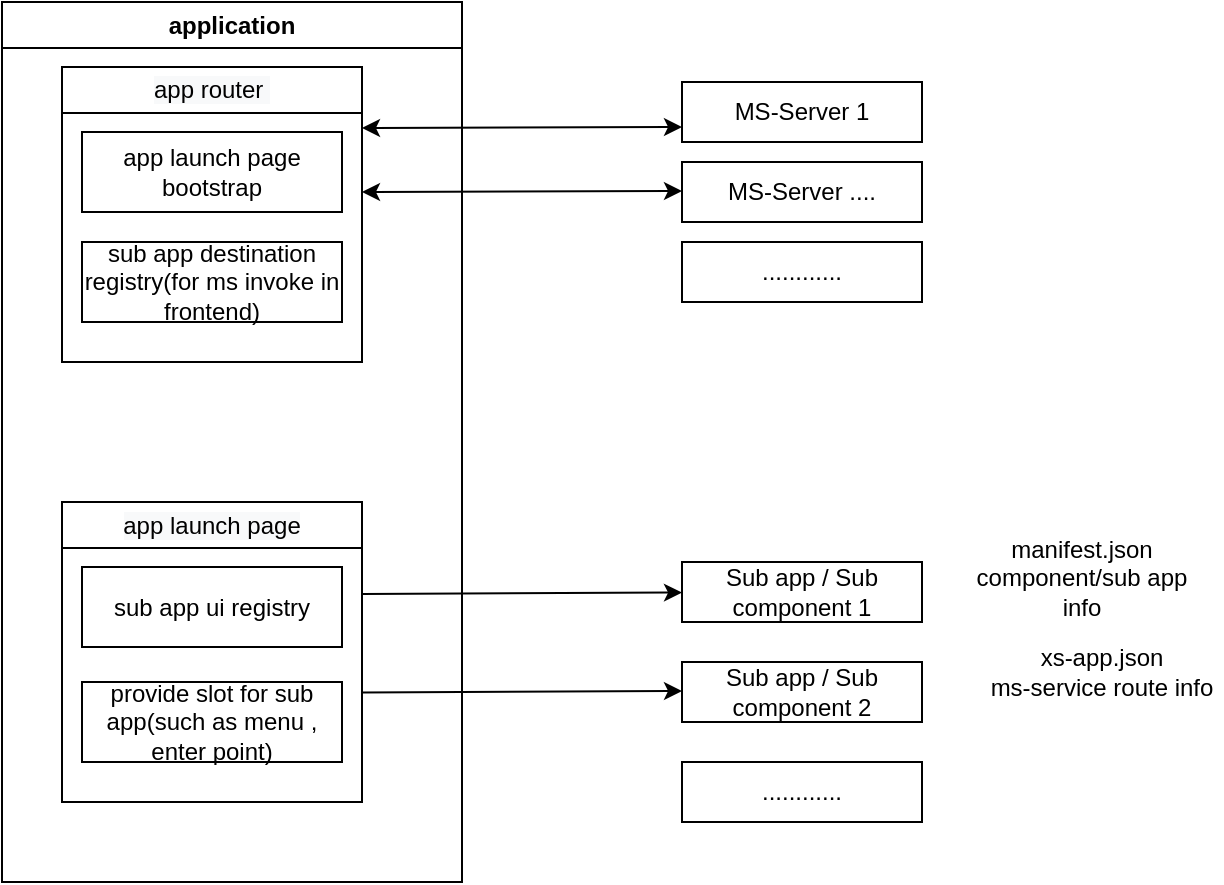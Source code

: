 <mxfile version="14.5.3" type="github">
  <diagram id="prtHgNgQTEPvFCAcTncT" name="Page-1">
    <mxGraphModel dx="1186" dy="678" grid="1" gridSize="10" guides="1" tooltips="1" connect="1" arrows="1" fold="1" page="1" pageScale="1" pageWidth="827" pageHeight="1169" math="0" shadow="0">
      <root>
        <mxCell id="0" />
        <mxCell id="1" parent="0" />
        <mxCell id="YYawzCJaXFo9MmSvKnX5-35" value="application" style="swimlane;html=1;fillColor=#ffffff;whiteSpace=wrap" vertex="1" parent="1">
          <mxGeometry x="40" y="60" width="230" height="440" as="geometry">
            <mxRectangle x="60" y="420" width="100" height="23" as="alternateBounds" />
          </mxGeometry>
        </mxCell>
        <mxCell id="YYawzCJaXFo9MmSvKnX5-38" value="&lt;meta charset=&quot;utf-8&quot;&gt;&lt;span style=&quot;color: rgb(0, 0, 0); font-family: helvetica; font-size: 12px; font-style: normal; font-weight: 400; letter-spacing: normal; text-align: center; text-indent: 0px; text-transform: none; word-spacing: 0px; background-color: rgb(248, 249, 250); display: inline; float: none;&quot;&gt;app router&amp;nbsp;&lt;/span&gt;" style="swimlane;html=1;fillColor=#ffffff;whiteSpace=wrap" vertex="1" parent="YYawzCJaXFo9MmSvKnX5-35">
          <mxGeometry x="30" y="32.5" width="150" height="147.5" as="geometry" />
        </mxCell>
        <mxCell id="YYawzCJaXFo9MmSvKnX5-37" value="app launch page bootstrap" style="whiteSpace=wrap;html=1;" vertex="1" parent="YYawzCJaXFo9MmSvKnX5-38">
          <mxGeometry x="10" y="32.5" width="130" height="40" as="geometry" />
        </mxCell>
        <mxCell id="YYawzCJaXFo9MmSvKnX5-44" value="sub app destination registry(for ms invoke in frontend)" style="whiteSpace=wrap;html=1;" vertex="1" parent="YYawzCJaXFo9MmSvKnX5-38">
          <mxGeometry x="10" y="87.5" width="130" height="40" as="geometry" />
        </mxCell>
        <mxCell id="YYawzCJaXFo9MmSvKnX5-39" value="&lt;span style=&quot;color: rgb(0 , 0 , 0) ; font-family: &amp;#34;helvetica&amp;#34; ; font-size: 12px ; font-style: normal ; font-weight: 400 ; letter-spacing: normal ; text-align: center ; text-indent: 0px ; text-transform: none ; word-spacing: 0px ; background-color: rgb(248 , 249 , 250) ; display: inline ; float: none&quot;&gt;app launch page&lt;/span&gt;" style="swimlane;html=1;fillColor=#ffffff;whiteSpace=wrap" vertex="1" parent="YYawzCJaXFo9MmSvKnX5-35">
          <mxGeometry x="30" y="250" width="150" height="150" as="geometry">
            <mxRectangle x="30" y="130" width="120" height="23" as="alternateBounds" />
          </mxGeometry>
        </mxCell>
        <mxCell id="YYawzCJaXFo9MmSvKnX5-40" value="sub app ui registry" style="whiteSpace=wrap;html=1;" vertex="1" parent="YYawzCJaXFo9MmSvKnX5-39">
          <mxGeometry x="10" y="32.5" width="130" height="40" as="geometry" />
        </mxCell>
        <mxCell id="YYawzCJaXFo9MmSvKnX5-45" value="provide slot for sub app(such as menu , enter point)" style="whiteSpace=wrap;html=1;" vertex="1" parent="YYawzCJaXFo9MmSvKnX5-39">
          <mxGeometry x="10" y="90" width="130" height="40" as="geometry" />
        </mxCell>
        <mxCell id="YYawzCJaXFo9MmSvKnX5-60" value="MS-Server 1" style="rounded=0;whiteSpace=wrap;html=1;" vertex="1" parent="1">
          <mxGeometry x="380" y="100" width="120" height="30" as="geometry" />
        </mxCell>
        <mxCell id="YYawzCJaXFo9MmSvKnX5-67" value="" style="endArrow=classic;startArrow=classic;html=1;entryX=0;entryY=0.75;entryDx=0;entryDy=0;" edge="1" parent="1" target="YYawzCJaXFo9MmSvKnX5-60">
          <mxGeometry width="50" height="50" relative="1" as="geometry">
            <mxPoint x="220" y="123" as="sourcePoint" />
            <mxPoint x="340" y="120" as="targetPoint" />
          </mxGeometry>
        </mxCell>
        <mxCell id="YYawzCJaXFo9MmSvKnX5-68" value="MS-Server ...." style="rounded=0;whiteSpace=wrap;html=1;" vertex="1" parent="1">
          <mxGeometry x="380" y="140" width="120" height="30" as="geometry" />
        </mxCell>
        <mxCell id="YYawzCJaXFo9MmSvKnX5-69" value="" style="endArrow=classic;startArrow=classic;html=1;entryX=0;entryY=0.75;entryDx=0;entryDy=0;" edge="1" parent="1">
          <mxGeometry width="50" height="50" relative="1" as="geometry">
            <mxPoint x="220" y="155" as="sourcePoint" />
            <mxPoint x="380" y="154.5" as="targetPoint" />
          </mxGeometry>
        </mxCell>
        <mxCell id="YYawzCJaXFo9MmSvKnX5-70" value="Sub app / Sub component 1" style="rounded=0;whiteSpace=wrap;html=1;" vertex="1" parent="1">
          <mxGeometry x="380" y="340" width="120" height="30" as="geometry" />
        </mxCell>
        <mxCell id="YYawzCJaXFo9MmSvKnX5-72" value="Sub app / Sub component 2" style="rounded=0;whiteSpace=wrap;html=1;" vertex="1" parent="1">
          <mxGeometry x="380" y="390" width="120" height="30" as="geometry" />
        </mxCell>
        <mxCell id="YYawzCJaXFo9MmSvKnX5-73" value="" style="endArrow=classic;html=1;" edge="1" parent="1" target="YYawzCJaXFo9MmSvKnX5-70">
          <mxGeometry width="50" height="50" relative="1" as="geometry">
            <mxPoint x="220" y="356" as="sourcePoint" />
            <mxPoint x="440" y="280" as="targetPoint" />
          </mxGeometry>
        </mxCell>
        <mxCell id="YYawzCJaXFo9MmSvKnX5-74" value="............" style="rounded=0;whiteSpace=wrap;html=1;" vertex="1" parent="1">
          <mxGeometry x="380" y="440" width="120" height="30" as="geometry" />
        </mxCell>
        <mxCell id="YYawzCJaXFo9MmSvKnX5-75" value="" style="endArrow=classic;html=1;" edge="1" parent="1">
          <mxGeometry width="50" height="50" relative="1" as="geometry">
            <mxPoint x="220" y="405.23" as="sourcePoint" />
            <mxPoint x="380" y="404.503" as="targetPoint" />
          </mxGeometry>
        </mxCell>
        <mxCell id="YYawzCJaXFo9MmSvKnX5-76" value="............" style="rounded=0;whiteSpace=wrap;html=1;" vertex="1" parent="1">
          <mxGeometry x="380" y="180" width="120" height="30" as="geometry" />
        </mxCell>
        <mxCell id="YYawzCJaXFo9MmSvKnX5-77" value="manifest.json component/sub app info&lt;br&gt;&amp;nbsp;&amp;nbsp;" style="text;html=1;strokeColor=none;fillColor=none;align=center;verticalAlign=middle;whiteSpace=wrap;rounded=0;" vertex="1" parent="1">
          <mxGeometry x="520" y="340" width="120" height="30" as="geometry" />
        </mxCell>
        <mxCell id="YYawzCJaXFo9MmSvKnX5-78" value="xs-app.json&lt;br&gt;ms-service route info" style="text;html=1;strokeColor=none;fillColor=none;align=center;verticalAlign=middle;whiteSpace=wrap;rounded=0;" vertex="1" parent="1">
          <mxGeometry x="530" y="380" width="120" height="30" as="geometry" />
        </mxCell>
      </root>
    </mxGraphModel>
  </diagram>
</mxfile>
